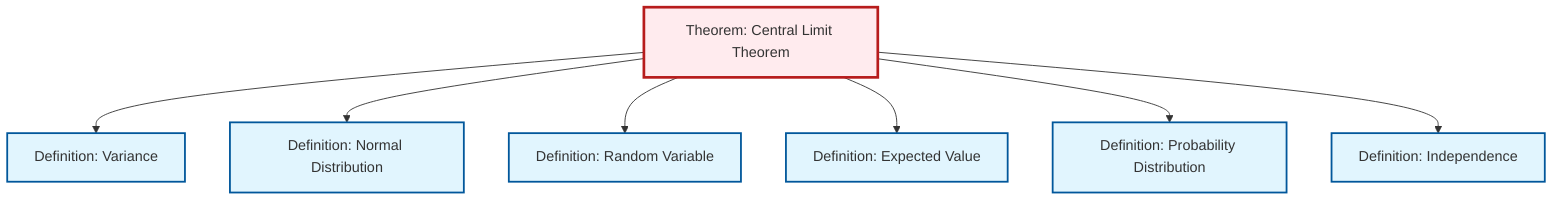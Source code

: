 graph TD
    classDef definition fill:#e1f5fe,stroke:#01579b,stroke-width:2px
    classDef theorem fill:#f3e5f5,stroke:#4a148c,stroke-width:2px
    classDef axiom fill:#fff3e0,stroke:#e65100,stroke-width:2px
    classDef example fill:#e8f5e9,stroke:#1b5e20,stroke-width:2px
    classDef current fill:#ffebee,stroke:#b71c1c,stroke-width:3px
    def-normal-distribution["Definition: Normal Distribution"]:::definition
    def-probability-distribution["Definition: Probability Distribution"]:::definition
    def-expectation["Definition: Expected Value"]:::definition
    def-random-variable["Definition: Random Variable"]:::definition
    def-independence["Definition: Independence"]:::definition
    def-variance["Definition: Variance"]:::definition
    thm-central-limit["Theorem: Central Limit Theorem"]:::theorem
    thm-central-limit --> def-variance
    thm-central-limit --> def-normal-distribution
    thm-central-limit --> def-random-variable
    thm-central-limit --> def-expectation
    thm-central-limit --> def-probability-distribution
    thm-central-limit --> def-independence
    class thm-central-limit current